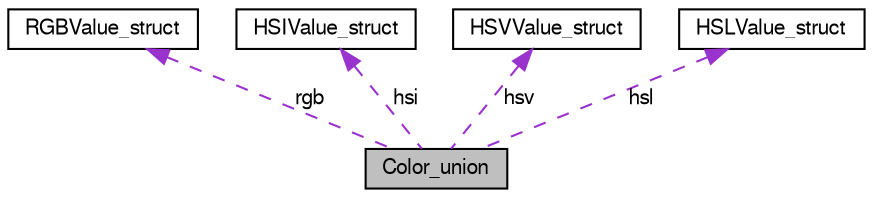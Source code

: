 digraph "Color_union"
{
  bgcolor="transparent";
  edge [fontname="FreeSans",fontsize="10",labelfontname="FreeSans",labelfontsize="10"];
  node [fontname="FreeSans",fontsize="10",shape=record];
  Node1 [label="Color_union",height=0.2,width=0.4,color="black", fillcolor="grey75", style="filled" fontcolor="black"];
  Node2 -> Node1 [dir="back",color="darkorchid3",fontsize="10",style="dashed",label=" rgb" ,fontname="FreeSans"];
  Node2 [label="RGBValue_struct",height=0.2,width=0.4,color="black",URL="$struct_r_g_b_value__struct.html"];
  Node3 -> Node1 [dir="back",color="darkorchid3",fontsize="10",style="dashed",label=" hsi" ,fontname="FreeSans"];
  Node3 [label="HSIValue_struct",height=0.2,width=0.4,color="black",URL="$struct_h_s_i_value__struct.html"];
  Node4 -> Node1 [dir="back",color="darkorchid3",fontsize="10",style="dashed",label=" hsv" ,fontname="FreeSans"];
  Node4 [label="HSVValue_struct",height=0.2,width=0.4,color="black",URL="$struct_h_s_v_value__struct.html"];
  Node5 -> Node1 [dir="back",color="darkorchid3",fontsize="10",style="dashed",label=" hsl" ,fontname="FreeSans"];
  Node5 [label="HSLValue_struct",height=0.2,width=0.4,color="black",URL="$struct_h_s_l_value__struct.html"];
}

